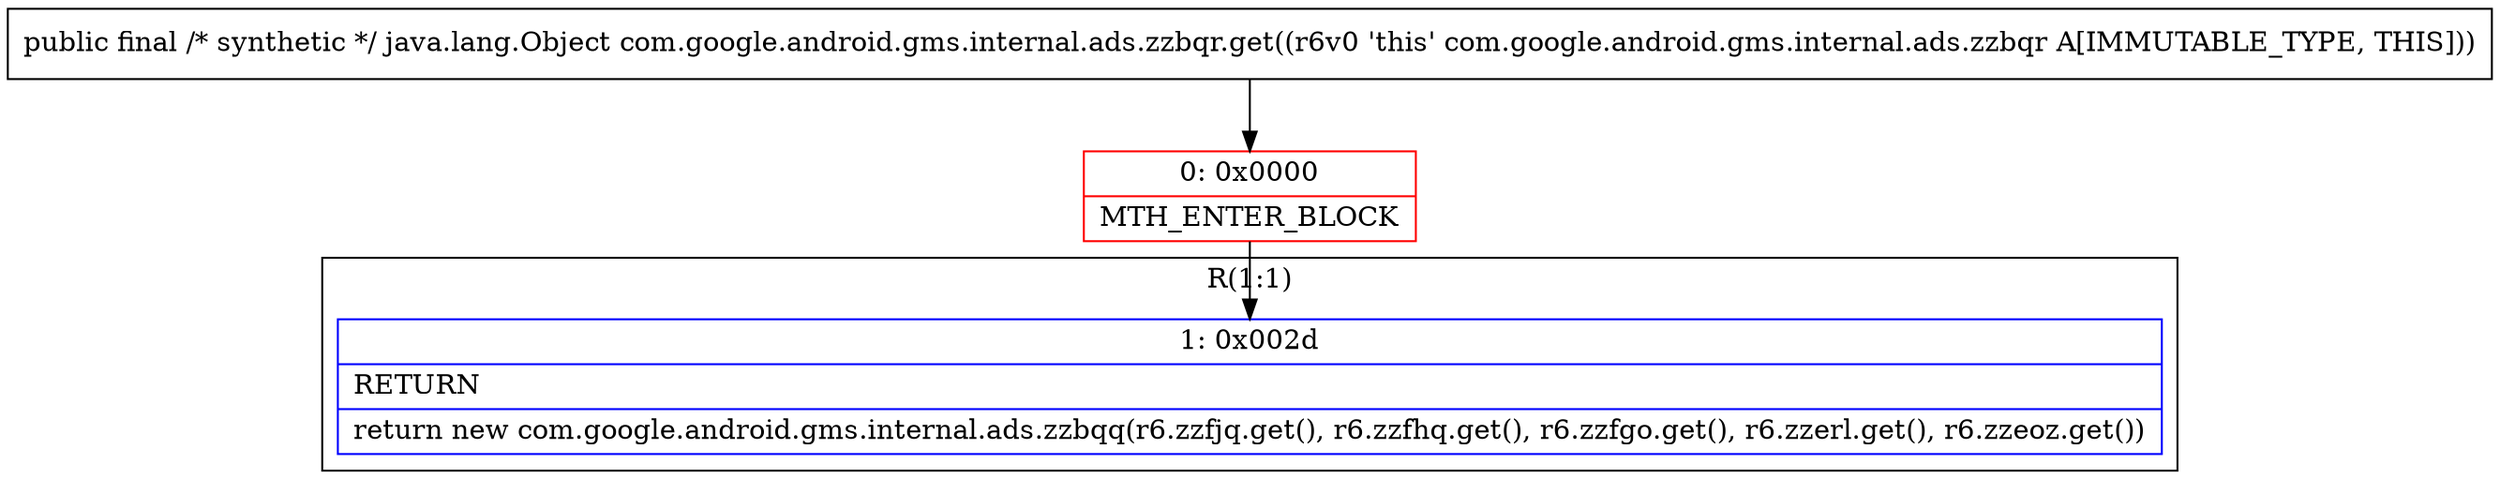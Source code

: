 digraph "CFG forcom.google.android.gms.internal.ads.zzbqr.get()Ljava\/lang\/Object;" {
subgraph cluster_Region_936557026 {
label = "R(1:1)";
node [shape=record,color=blue];
Node_1 [shape=record,label="{1\:\ 0x002d|RETURN\l|return new com.google.android.gms.internal.ads.zzbqq(r6.zzfjq.get(), r6.zzfhq.get(), r6.zzfgo.get(), r6.zzerl.get(), r6.zzeoz.get())\l}"];
}
Node_0 [shape=record,color=red,label="{0\:\ 0x0000|MTH_ENTER_BLOCK\l}"];
MethodNode[shape=record,label="{public final \/* synthetic *\/ java.lang.Object com.google.android.gms.internal.ads.zzbqr.get((r6v0 'this' com.google.android.gms.internal.ads.zzbqr A[IMMUTABLE_TYPE, THIS])) }"];
MethodNode -> Node_0;
Node_0 -> Node_1;
}

